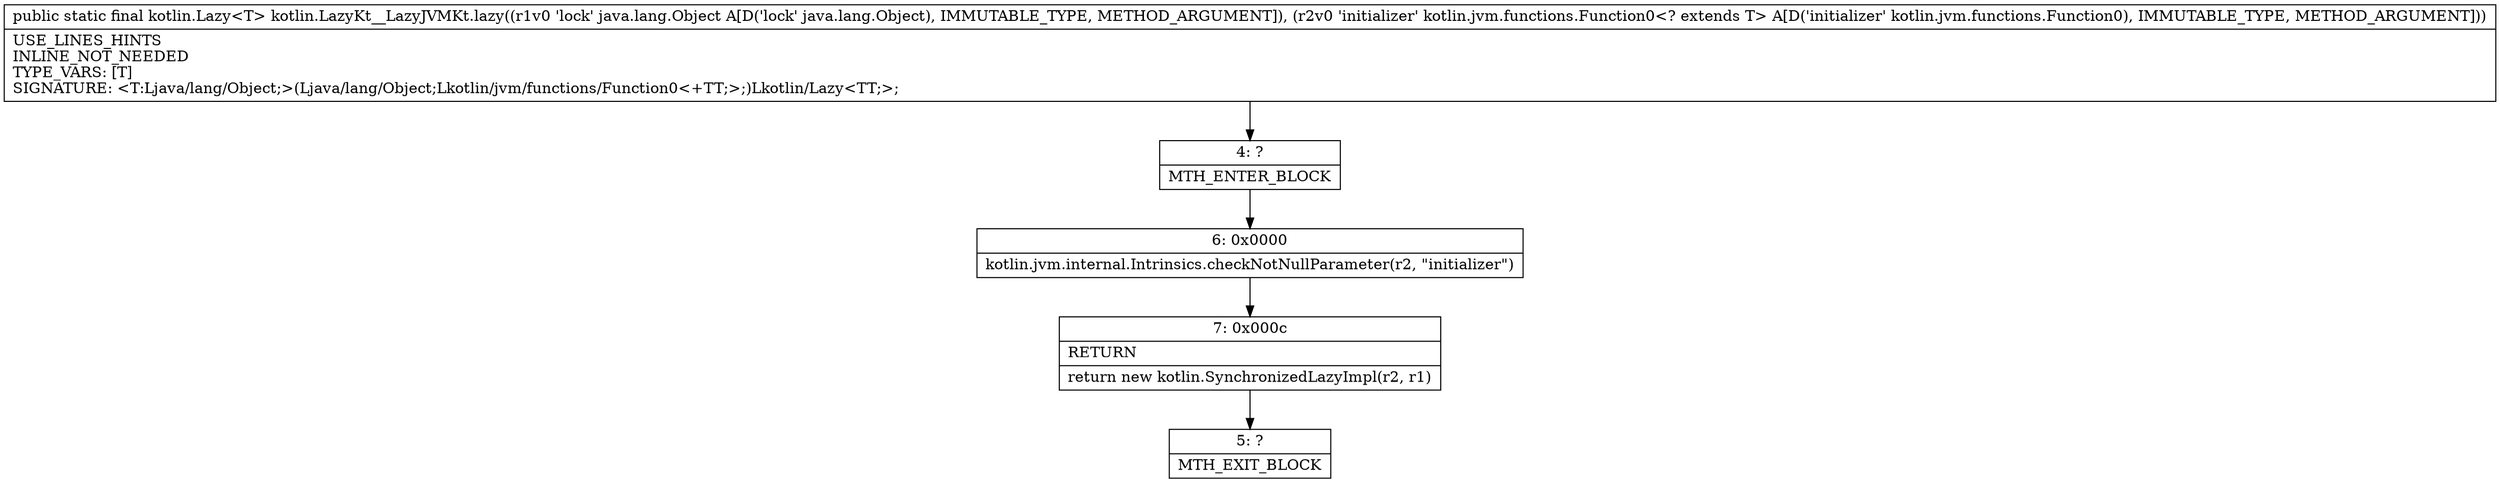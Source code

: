 digraph "CFG forkotlin.LazyKt__LazyJVMKt.lazy(Ljava\/lang\/Object;Lkotlin\/jvm\/functions\/Function0;)Lkotlin\/Lazy;" {
Node_4 [shape=record,label="{4\:\ ?|MTH_ENTER_BLOCK\l}"];
Node_6 [shape=record,label="{6\:\ 0x0000|kotlin.jvm.internal.Intrinsics.checkNotNullParameter(r2, \"initializer\")\l}"];
Node_7 [shape=record,label="{7\:\ 0x000c|RETURN\l|return new kotlin.SynchronizedLazyImpl(r2, r1)\l}"];
Node_5 [shape=record,label="{5\:\ ?|MTH_EXIT_BLOCK\l}"];
MethodNode[shape=record,label="{public static final kotlin.Lazy\<T\> kotlin.LazyKt__LazyJVMKt.lazy((r1v0 'lock' java.lang.Object A[D('lock' java.lang.Object), IMMUTABLE_TYPE, METHOD_ARGUMENT]), (r2v0 'initializer' kotlin.jvm.functions.Function0\<? extends T\> A[D('initializer' kotlin.jvm.functions.Function0), IMMUTABLE_TYPE, METHOD_ARGUMENT]))  | USE_LINES_HINTS\lINLINE_NOT_NEEDED\lTYPE_VARS: [T]\lSIGNATURE: \<T:Ljava\/lang\/Object;\>(Ljava\/lang\/Object;Lkotlin\/jvm\/functions\/Function0\<+TT;\>;)Lkotlin\/Lazy\<TT;\>;\l}"];
MethodNode -> Node_4;Node_4 -> Node_6;
Node_6 -> Node_7;
Node_7 -> Node_5;
}

